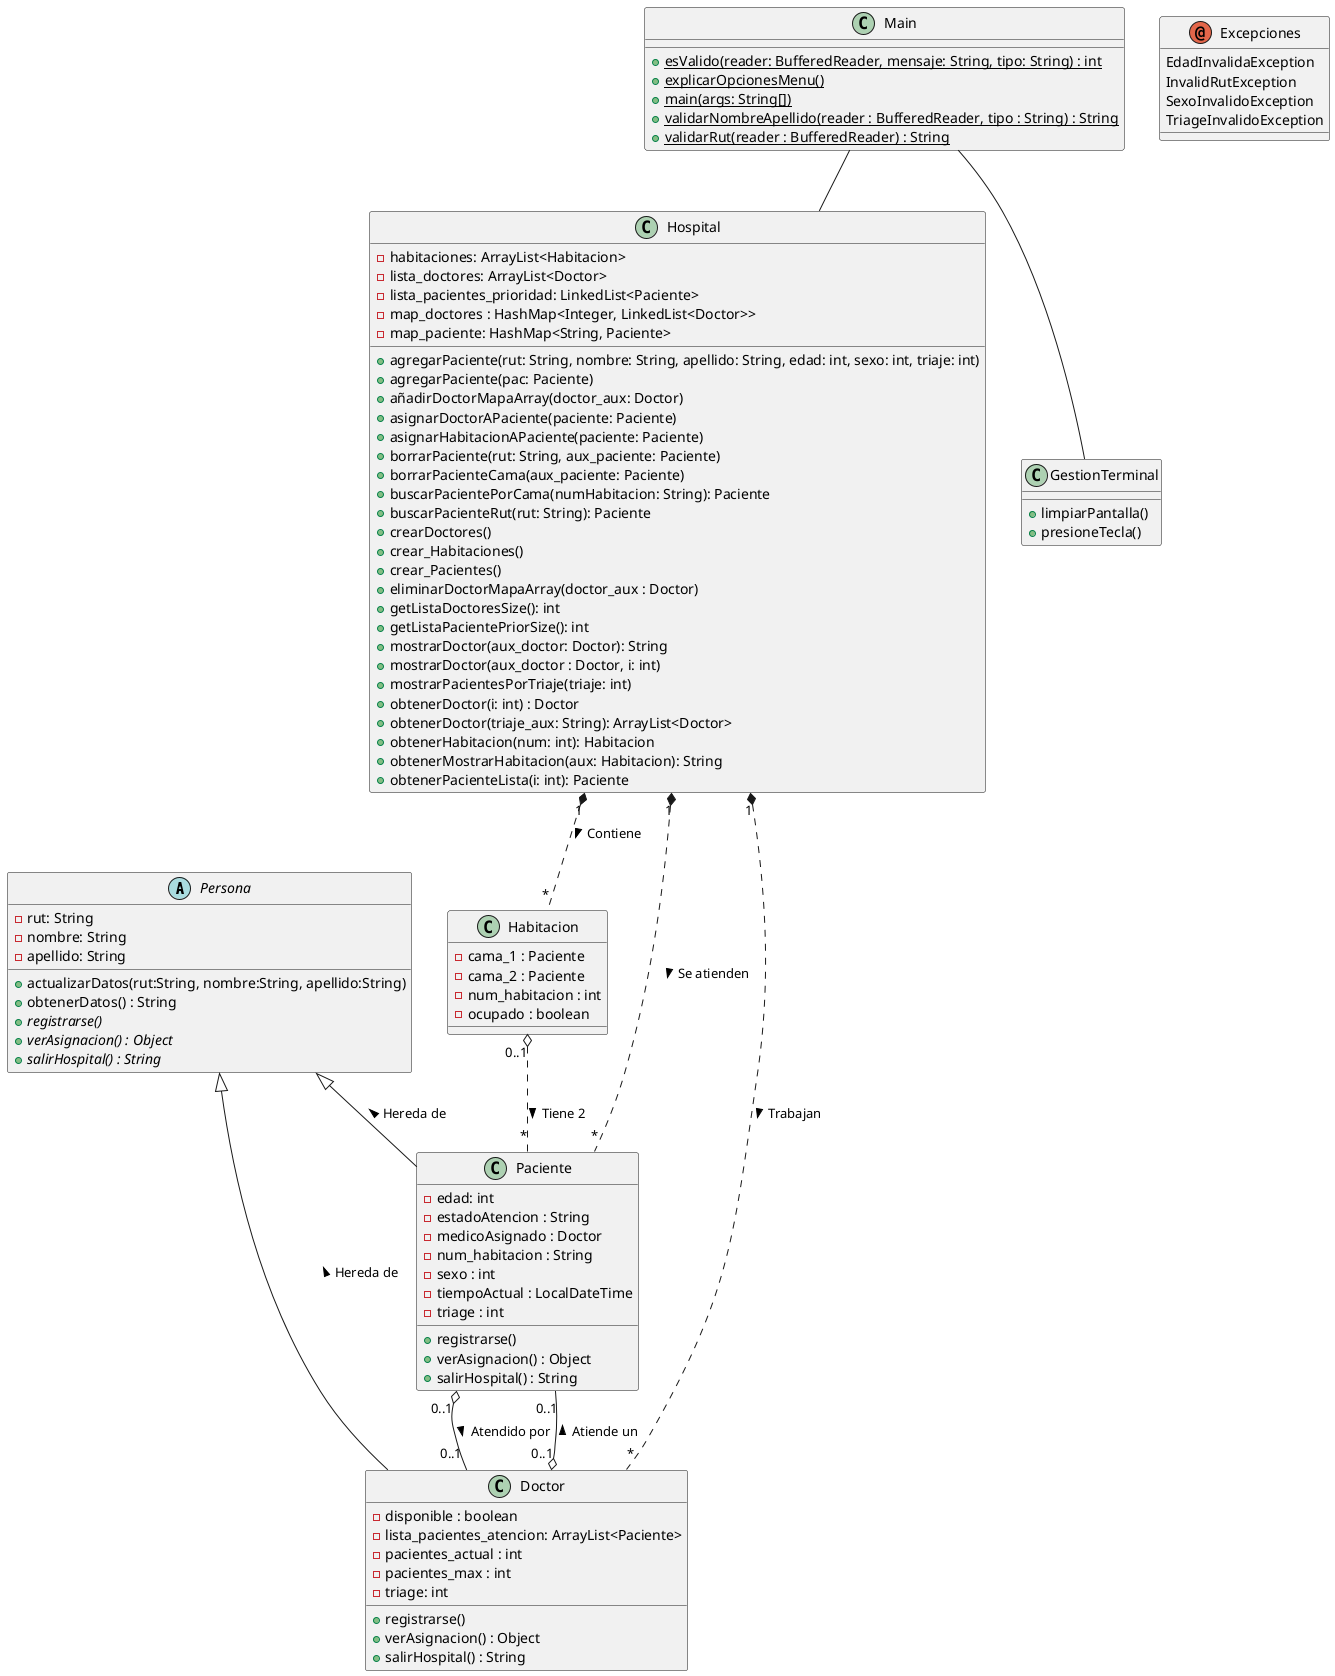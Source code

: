@startuml
abstract class Persona
{
    -rut: String
    -nombre: String
    -apellido: String
    +actualizarDatos(rut:String, nombre:String, apellido:String)
    +obtenerDatos() : String
    {abstract}+registrarse()
    {abstract}+verAsignacion() : Object
    {abstract}+salirHospital() : String
}

class Paciente
{
    -edad: int
    -estadoAtencion : String
    -medicoAsignado : Doctor
    -num_habitacion : String
    -sexo : int
    -tiempoActual : LocalDateTime
    -triage : int
    +registrarse()
    +verAsignacion() : Object
    +salirHospital() : String
}

class Doctor
{
    -disponible : boolean
    -lista_pacientes_atencion: ArrayList<Paciente>
    -pacientes_actual : int
    -pacientes_max : int
    -triage: int
    +registrarse()
    +verAsignacion() : Object
    +salirHospital() : String
}

class Habitacion
{
    -cama_1 : Paciente
    -cama_2 : Paciente
    -num_habitacion : int
    -ocupado : boolean
}

class Hospital
{
    -habitaciones: ArrayList<Habitacion>
    -lista_doctores: ArrayList<Doctor>
    -lista_pacientes_prioridad: LinkedList<Paciente>
    -map_doctores : HashMap<Integer, LinkedList<Doctor>>
    -map_paciente: HashMap<String, Paciente>
    + agregarPaciente(rut: String, nombre: String, apellido: String, edad: int, sexo: int, triaje: int)
    + agregarPaciente(pac: Paciente)
    + añadirDoctorMapaArray(doctor_aux: Doctor)
    + asignarDoctorAPaciente(paciente: Paciente)
    + asignarHabitacionAPaciente(paciente: Paciente)
    + borrarPaciente(rut: String, aux_paciente: Paciente)
    + borrarPacienteCama(aux_paciente: Paciente)
    + buscarPacientePorCama(numHabitacion: String): Paciente
    + buscarPacienteRut(rut: String): Paciente
    + crearDoctores()
    + crear_Habitaciones()
    + crear_Pacientes()
    + eliminarDoctorMapaArray(doctor_aux : Doctor)
    + getListaDoctoresSize(): int
    + getListaPacientePriorSize(): int
    + mostrarDoctor(aux_doctor: Doctor): String
    + mostrarDoctor(aux_doctor : Doctor, i: int)
    + mostrarPacientesPorTriaje(triaje: int)
    + obtenerDoctor(i: int) : Doctor
    + obtenerDoctor(triaje_aux: String): ArrayList<Doctor>
    + obtenerHabitacion(num: int): Habitacion
    + obtenerMostrarHabitacion(aux: Habitacion): String
    + obtenerPacienteLista(i: int): Paciente
}

class GestionTerminal
{
    +limpiarPantalla()
    +presioneTecla()
}

class Main
{
    {static}+esValido(reader: BufferedReader, mensaje: String, tipo: String) : int
    {static}+explicarOpcionesMenu()
    {static}+main(args: String[])
    {static}+validarNombreApellido(reader : BufferedReader, tipo : String) : String
    {static}+validarRut(reader : BufferedReader) : String
}

annotation Excepciones
{
    EdadInvalidaException
    InvalidRutException
    SexoInvalidoException
    TriageInvalidoException
}

Main -- Hospital
Main -- GestionTerminal

Hospital "1" *.. "*" Paciente : Se atienden >

Hospital "1" *.. "*" Habitacion : Contiene >
Hospital "1" *.. "*" Doctor : Trabajan >

Habitacion "0..1" o.. "*" Paciente : Tiene 2 >

Paciente "0..1" o-- "0..1" Doctor : Atendido por >
Doctor "0..1" o-- "0..1" Paciente : Atiende un >

Persona <|-- Paciente : Hereda de <
Persona <|-- Doctor : Hereda de <

@enduml
